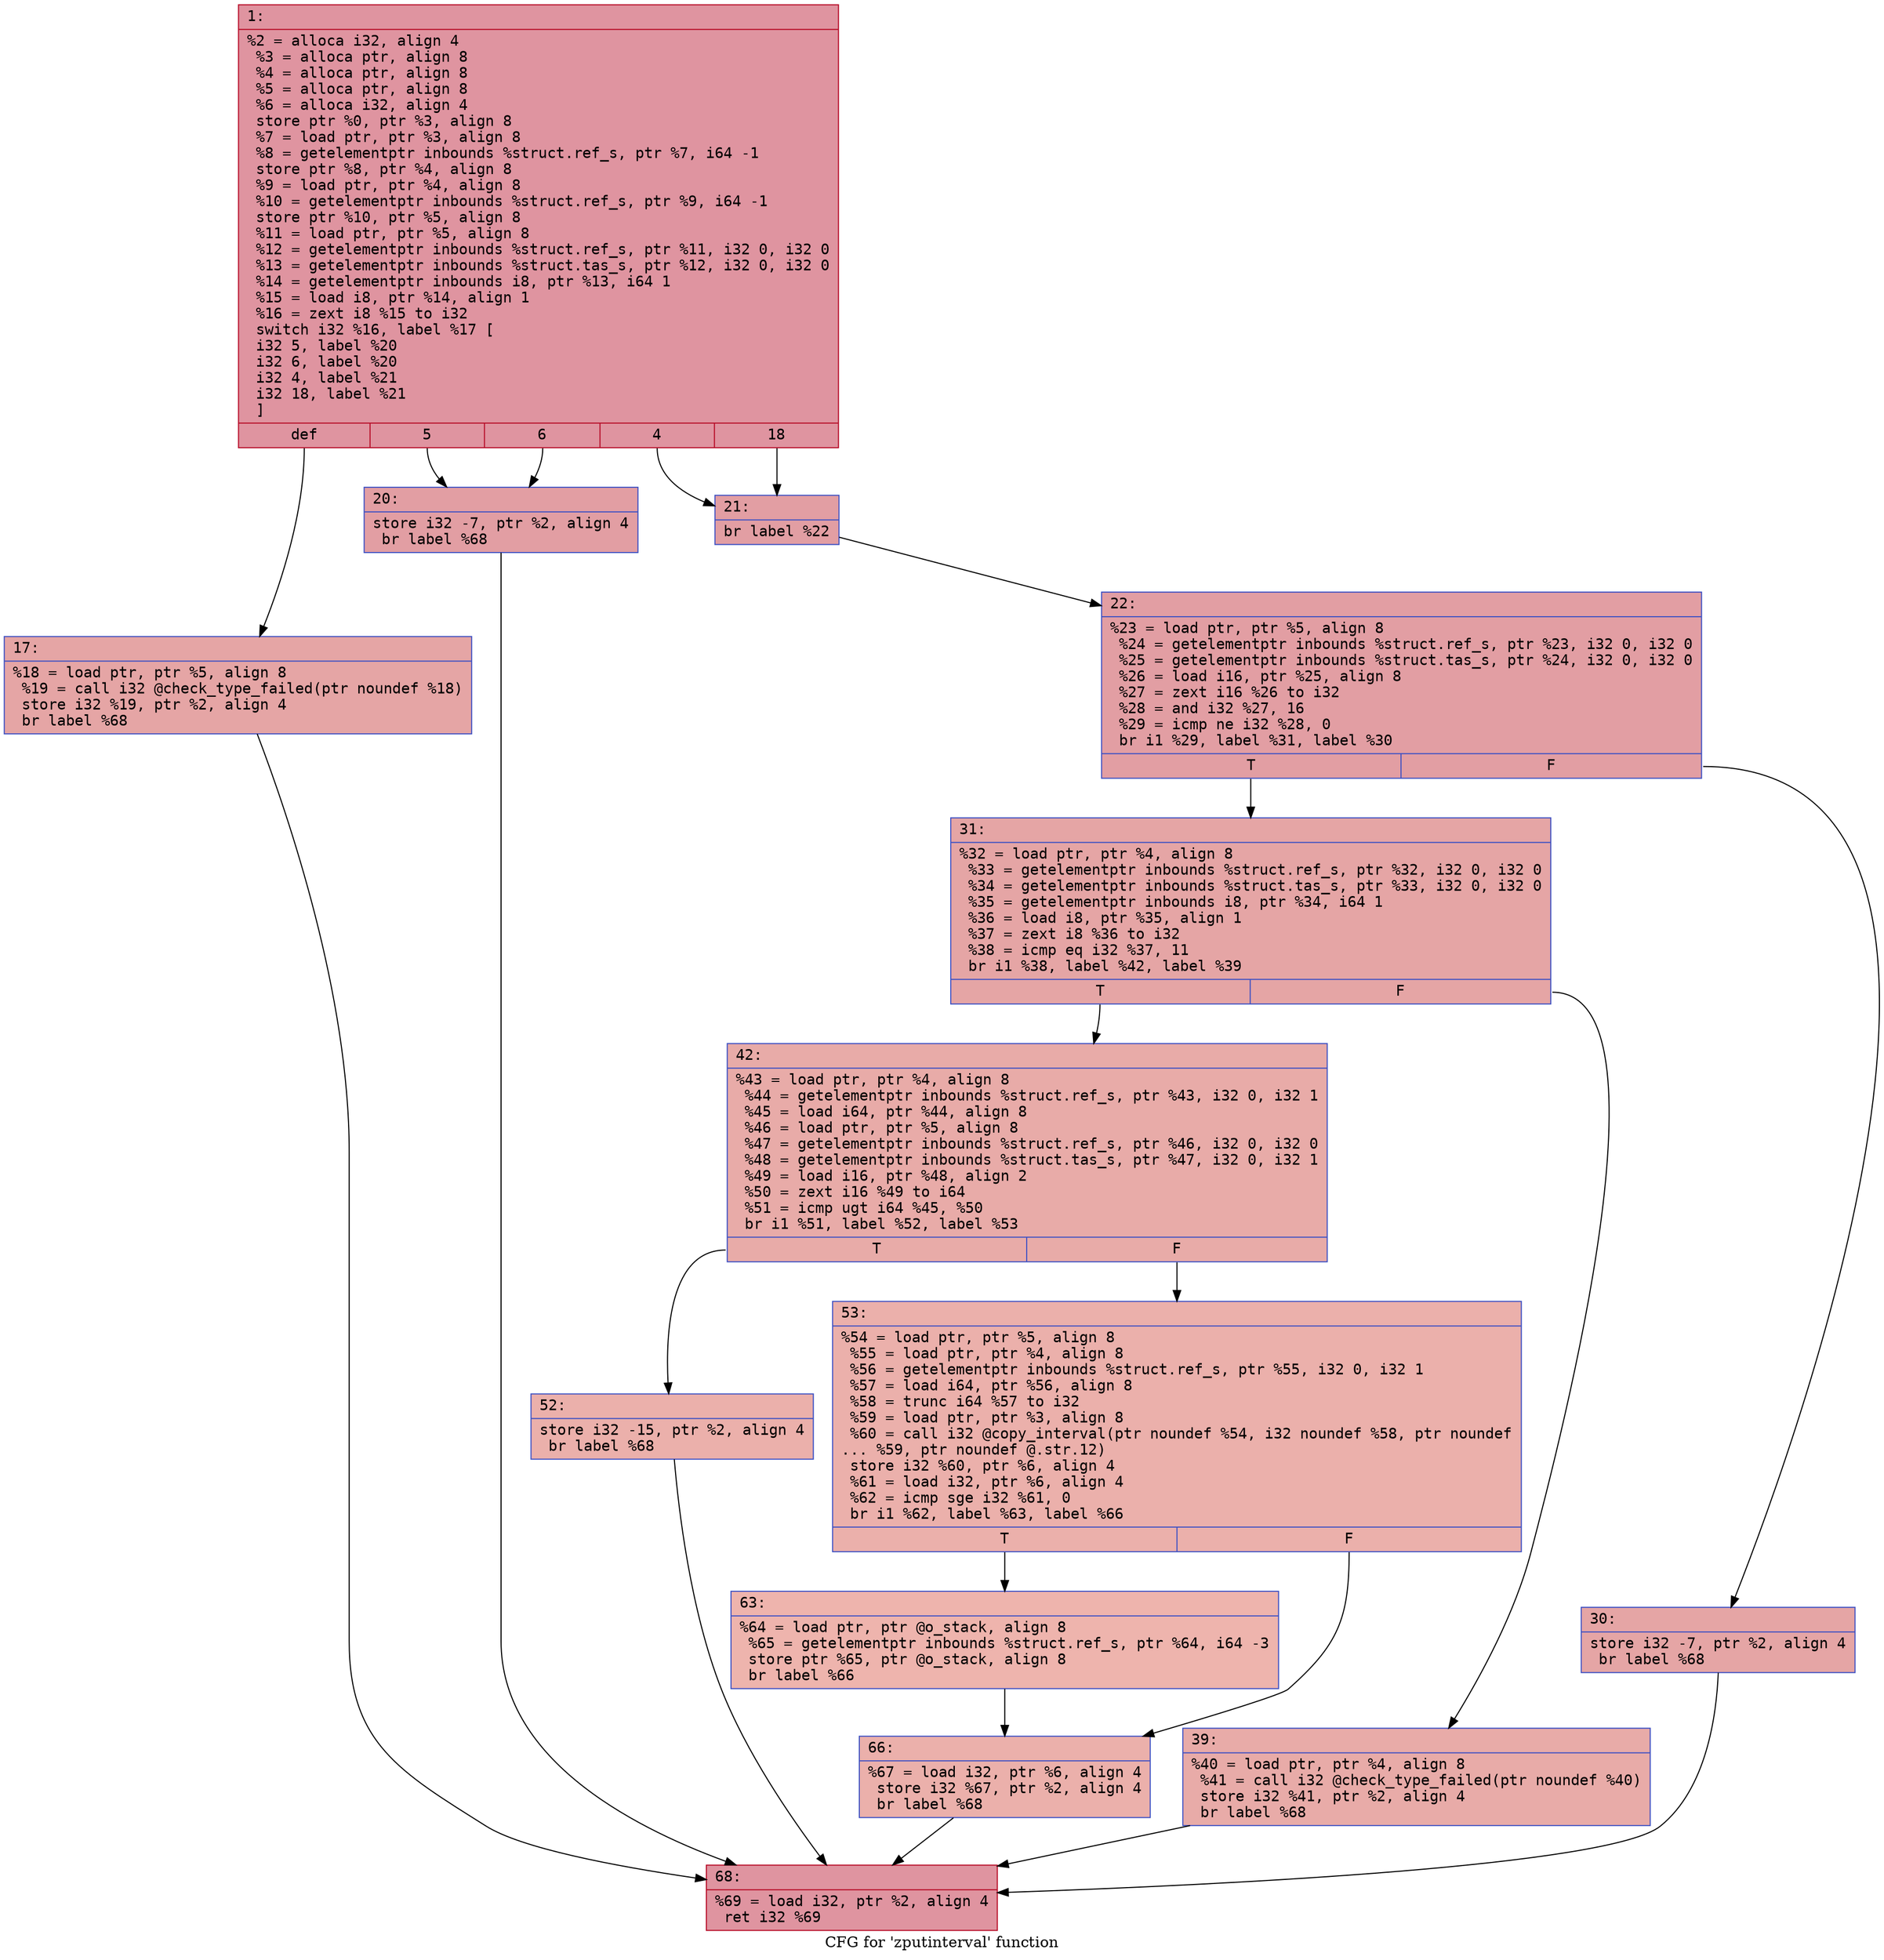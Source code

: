 digraph "CFG for 'zputinterval' function" {
	label="CFG for 'zputinterval' function";

	Node0x6000037f0870 [shape=record,color="#b70d28ff", style=filled, fillcolor="#b70d2870" fontname="Courier",label="{1:\l|  %2 = alloca i32, align 4\l  %3 = alloca ptr, align 8\l  %4 = alloca ptr, align 8\l  %5 = alloca ptr, align 8\l  %6 = alloca i32, align 4\l  store ptr %0, ptr %3, align 8\l  %7 = load ptr, ptr %3, align 8\l  %8 = getelementptr inbounds %struct.ref_s, ptr %7, i64 -1\l  store ptr %8, ptr %4, align 8\l  %9 = load ptr, ptr %4, align 8\l  %10 = getelementptr inbounds %struct.ref_s, ptr %9, i64 -1\l  store ptr %10, ptr %5, align 8\l  %11 = load ptr, ptr %5, align 8\l  %12 = getelementptr inbounds %struct.ref_s, ptr %11, i32 0, i32 0\l  %13 = getelementptr inbounds %struct.tas_s, ptr %12, i32 0, i32 0\l  %14 = getelementptr inbounds i8, ptr %13, i64 1\l  %15 = load i8, ptr %14, align 1\l  %16 = zext i8 %15 to i32\l  switch i32 %16, label %17 [\l    i32 5, label %20\l    i32 6, label %20\l    i32 4, label %21\l    i32 18, label %21\l  ]\l|{<s0>def|<s1>5|<s2>6|<s3>4|<s4>18}}"];
	Node0x6000037f0870:s0 -> Node0x6000037f08c0[tooltip="1 -> 17\nProbability 20.00%" ];
	Node0x6000037f0870:s1 -> Node0x6000037f0910[tooltip="1 -> 20\nProbability 40.00%" ];
	Node0x6000037f0870:s2 -> Node0x6000037f0910[tooltip="1 -> 20\nProbability 40.00%" ];
	Node0x6000037f0870:s3 -> Node0x6000037f0960[tooltip="1 -> 21\nProbability 40.00%" ];
	Node0x6000037f0870:s4 -> Node0x6000037f0960[tooltip="1 -> 21\nProbability 40.00%" ];
	Node0x6000037f08c0 [shape=record,color="#3d50c3ff", style=filled, fillcolor="#c5333470" fontname="Courier",label="{17:\l|  %18 = load ptr, ptr %5, align 8\l  %19 = call i32 @check_type_failed(ptr noundef %18)\l  store i32 %19, ptr %2, align 4\l  br label %68\l}"];
	Node0x6000037f08c0 -> Node0x6000037f0c80[tooltip="17 -> 68\nProbability 100.00%" ];
	Node0x6000037f0910 [shape=record,color="#3d50c3ff", style=filled, fillcolor="#be242e70" fontname="Courier",label="{20:\l|  store i32 -7, ptr %2, align 4\l  br label %68\l}"];
	Node0x6000037f0910 -> Node0x6000037f0c80[tooltip="20 -> 68\nProbability 100.00%" ];
	Node0x6000037f0960 [shape=record,color="#3d50c3ff", style=filled, fillcolor="#be242e70" fontname="Courier",label="{21:\l|  br label %22\l}"];
	Node0x6000037f0960 -> Node0x6000037f09b0[tooltip="21 -> 22\nProbability 100.00%" ];
	Node0x6000037f09b0 [shape=record,color="#3d50c3ff", style=filled, fillcolor="#be242e70" fontname="Courier",label="{22:\l|  %23 = load ptr, ptr %5, align 8\l  %24 = getelementptr inbounds %struct.ref_s, ptr %23, i32 0, i32 0\l  %25 = getelementptr inbounds %struct.tas_s, ptr %24, i32 0, i32 0\l  %26 = load i16, ptr %25, align 8\l  %27 = zext i16 %26 to i32\l  %28 = and i32 %27, 16\l  %29 = icmp ne i32 %28, 0\l  br i1 %29, label %31, label %30\l|{<s0>T|<s1>F}}"];
	Node0x6000037f09b0:s0 -> Node0x6000037f0a50[tooltip="22 -> 31\nProbability 50.00%" ];
	Node0x6000037f09b0:s1 -> Node0x6000037f0a00[tooltip="22 -> 30\nProbability 50.00%" ];
	Node0x6000037f0a00 [shape=record,color="#3d50c3ff", style=filled, fillcolor="#c5333470" fontname="Courier",label="{30:\l|  store i32 -7, ptr %2, align 4\l  br label %68\l}"];
	Node0x6000037f0a00 -> Node0x6000037f0c80[tooltip="30 -> 68\nProbability 100.00%" ];
	Node0x6000037f0a50 [shape=record,color="#3d50c3ff", style=filled, fillcolor="#c5333470" fontname="Courier",label="{31:\l|  %32 = load ptr, ptr %4, align 8\l  %33 = getelementptr inbounds %struct.ref_s, ptr %32, i32 0, i32 0\l  %34 = getelementptr inbounds %struct.tas_s, ptr %33, i32 0, i32 0\l  %35 = getelementptr inbounds i8, ptr %34, i64 1\l  %36 = load i8, ptr %35, align 1\l  %37 = zext i8 %36 to i32\l  %38 = icmp eq i32 %37, 11\l  br i1 %38, label %42, label %39\l|{<s0>T|<s1>F}}"];
	Node0x6000037f0a50:s0 -> Node0x6000037f0af0[tooltip="31 -> 42\nProbability 50.00%" ];
	Node0x6000037f0a50:s1 -> Node0x6000037f0aa0[tooltip="31 -> 39\nProbability 50.00%" ];
	Node0x6000037f0aa0 [shape=record,color="#3d50c3ff", style=filled, fillcolor="#cc403a70" fontname="Courier",label="{39:\l|  %40 = load ptr, ptr %4, align 8\l  %41 = call i32 @check_type_failed(ptr noundef %40)\l  store i32 %41, ptr %2, align 4\l  br label %68\l}"];
	Node0x6000037f0aa0 -> Node0x6000037f0c80[tooltip="39 -> 68\nProbability 100.00%" ];
	Node0x6000037f0af0 [shape=record,color="#3d50c3ff", style=filled, fillcolor="#cc403a70" fontname="Courier",label="{42:\l|  %43 = load ptr, ptr %4, align 8\l  %44 = getelementptr inbounds %struct.ref_s, ptr %43, i32 0, i32 1\l  %45 = load i64, ptr %44, align 8\l  %46 = load ptr, ptr %5, align 8\l  %47 = getelementptr inbounds %struct.ref_s, ptr %46, i32 0, i32 0\l  %48 = getelementptr inbounds %struct.tas_s, ptr %47, i32 0, i32 1\l  %49 = load i16, ptr %48, align 2\l  %50 = zext i16 %49 to i64\l  %51 = icmp ugt i64 %45, %50\l  br i1 %51, label %52, label %53\l|{<s0>T|<s1>F}}"];
	Node0x6000037f0af0:s0 -> Node0x6000037f0b40[tooltip="42 -> 52\nProbability 50.00%" ];
	Node0x6000037f0af0:s1 -> Node0x6000037f0b90[tooltip="42 -> 53\nProbability 50.00%" ];
	Node0x6000037f0b40 [shape=record,color="#3d50c3ff", style=filled, fillcolor="#d24b4070" fontname="Courier",label="{52:\l|  store i32 -15, ptr %2, align 4\l  br label %68\l}"];
	Node0x6000037f0b40 -> Node0x6000037f0c80[tooltip="52 -> 68\nProbability 100.00%" ];
	Node0x6000037f0b90 [shape=record,color="#3d50c3ff", style=filled, fillcolor="#d24b4070" fontname="Courier",label="{53:\l|  %54 = load ptr, ptr %5, align 8\l  %55 = load ptr, ptr %4, align 8\l  %56 = getelementptr inbounds %struct.ref_s, ptr %55, i32 0, i32 1\l  %57 = load i64, ptr %56, align 8\l  %58 = trunc i64 %57 to i32\l  %59 = load ptr, ptr %3, align 8\l  %60 = call i32 @copy_interval(ptr noundef %54, i32 noundef %58, ptr noundef\l... %59, ptr noundef @.str.12)\l  store i32 %60, ptr %6, align 4\l  %61 = load i32, ptr %6, align 4\l  %62 = icmp sge i32 %61, 0\l  br i1 %62, label %63, label %66\l|{<s0>T|<s1>F}}"];
	Node0x6000037f0b90:s0 -> Node0x6000037f0be0[tooltip="53 -> 63\nProbability 50.00%" ];
	Node0x6000037f0b90:s1 -> Node0x6000037f0c30[tooltip="53 -> 66\nProbability 50.00%" ];
	Node0x6000037f0be0 [shape=record,color="#3d50c3ff", style=filled, fillcolor="#d8564670" fontname="Courier",label="{63:\l|  %64 = load ptr, ptr @o_stack, align 8\l  %65 = getelementptr inbounds %struct.ref_s, ptr %64, i64 -3\l  store ptr %65, ptr @o_stack, align 8\l  br label %66\l}"];
	Node0x6000037f0be0 -> Node0x6000037f0c30[tooltip="63 -> 66\nProbability 100.00%" ];
	Node0x6000037f0c30 [shape=record,color="#3d50c3ff", style=filled, fillcolor="#d24b4070" fontname="Courier",label="{66:\l|  %67 = load i32, ptr %6, align 4\l  store i32 %67, ptr %2, align 4\l  br label %68\l}"];
	Node0x6000037f0c30 -> Node0x6000037f0c80[tooltip="66 -> 68\nProbability 100.00%" ];
	Node0x6000037f0c80 [shape=record,color="#b70d28ff", style=filled, fillcolor="#b70d2870" fontname="Courier",label="{68:\l|  %69 = load i32, ptr %2, align 4\l  ret i32 %69\l}"];
}
